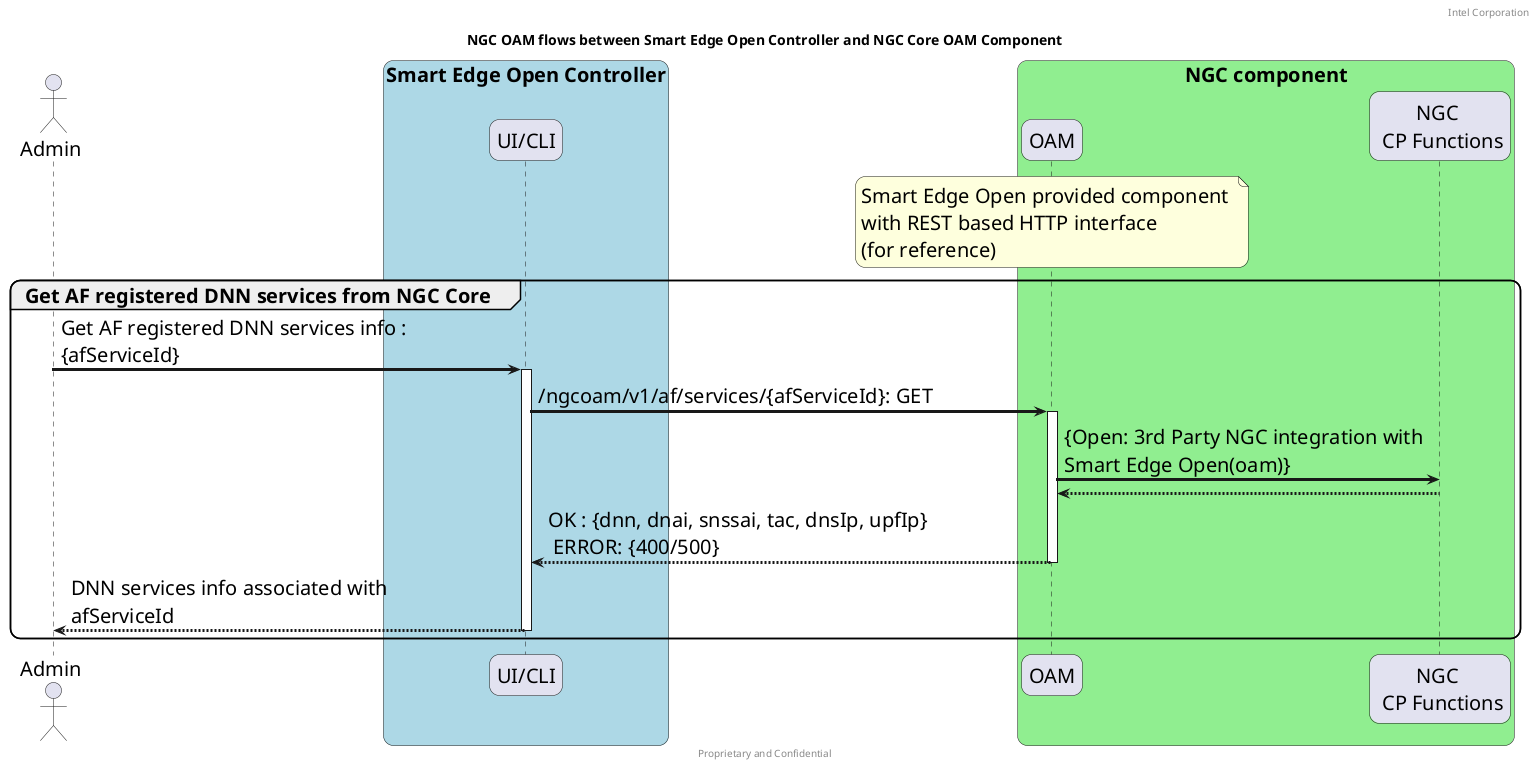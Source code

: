 @startuml
/' SPDX-License-Identifier: Apache-2.0
   Copyright (c) 2020 Intel Corporation
'/

skinparam monochrome false
skinparam roundcorner 20
skinparam defaultFontName "Intel Clear"
skinparam defaultFontSize 20
skinparam maxmessagesize 400
skinparam sequenceArrowThickness 3

header "Intel Corporation"
footer "Proprietary and Confidential"
title "NGC OAM flows between Smart Edge Open Controller and NGC Core OAM Component"

actor "Admin" as user
box  "Smart Edge Open Controller" #LightBlue
participant "UI/CLI" as cnca 
end box
box  "NGC component" #LightGreen
participant "OAM"  as oam
note over oam
   Smart Edge Open provided component 
   with REST based HTTP interface 
   (for reference)
end note
participant "NGC \n CP Functions" as ngccp
end box


group Get AF registered DNN services from NGC Core
    user -> cnca : Get AF registered DNN services info : {afServiceId}
    activate cnca
    cnca -> oam : /ngcoam/v1/af/services/{afServiceId}: GET 
    activate oam
    
    oam -> ngccp : {Open: 3rd Party NGC integration with Smart Edge Open(oam)} 
    ngccp --> oam : 
    oam --> cnca :  OK : {dnn, dnai, snssai, tac, dnsIp, upfIp} \n ERROR: {400/500}
    deactivate oam
    cnca --> user : DNN services info associated with afServiceId
    deactivate cnca
end

@enduml